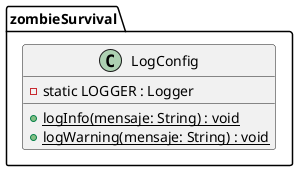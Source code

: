 @startuml

package zombieSurvival {
    class LogConfig {
            - static LOGGER : Logger
            {static} + logInfo(mensaje: String) : void
            {static} + logWarning(mensaje: String) : void
        }
}

@enduml